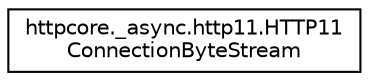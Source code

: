 digraph "Graphical Class Hierarchy"
{
 // LATEX_PDF_SIZE
  edge [fontname="Helvetica",fontsize="10",labelfontname="Helvetica",labelfontsize="10"];
  node [fontname="Helvetica",fontsize="10",shape=record];
  rankdir="LR";
  Node0 [label="httpcore._async.http11.HTTP11\lConnectionByteStream",height=0.2,width=0.4,color="black", fillcolor="white", style="filled",URL="$classhttpcore_1_1__async_1_1http11_1_1HTTP11ConnectionByteStream.html",tooltip=" "];
}
